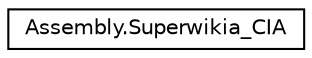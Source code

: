 digraph "Graphical Class Hierarchy"
{
  edge [fontname="Helvetica",fontsize="10",labelfontname="Helvetica",labelfontsize="10"];
  node [fontname="Helvetica",fontsize="10",shape=record];
  rankdir="LR";
  Node1 [label="Assembly.Superwikia_CIA",height=0.2,width=0.4,color="black", fillcolor="white", style="filled",URL="$d4/d50/struct_assembly_1_1_superwikia___c_i_a.html"];
}
